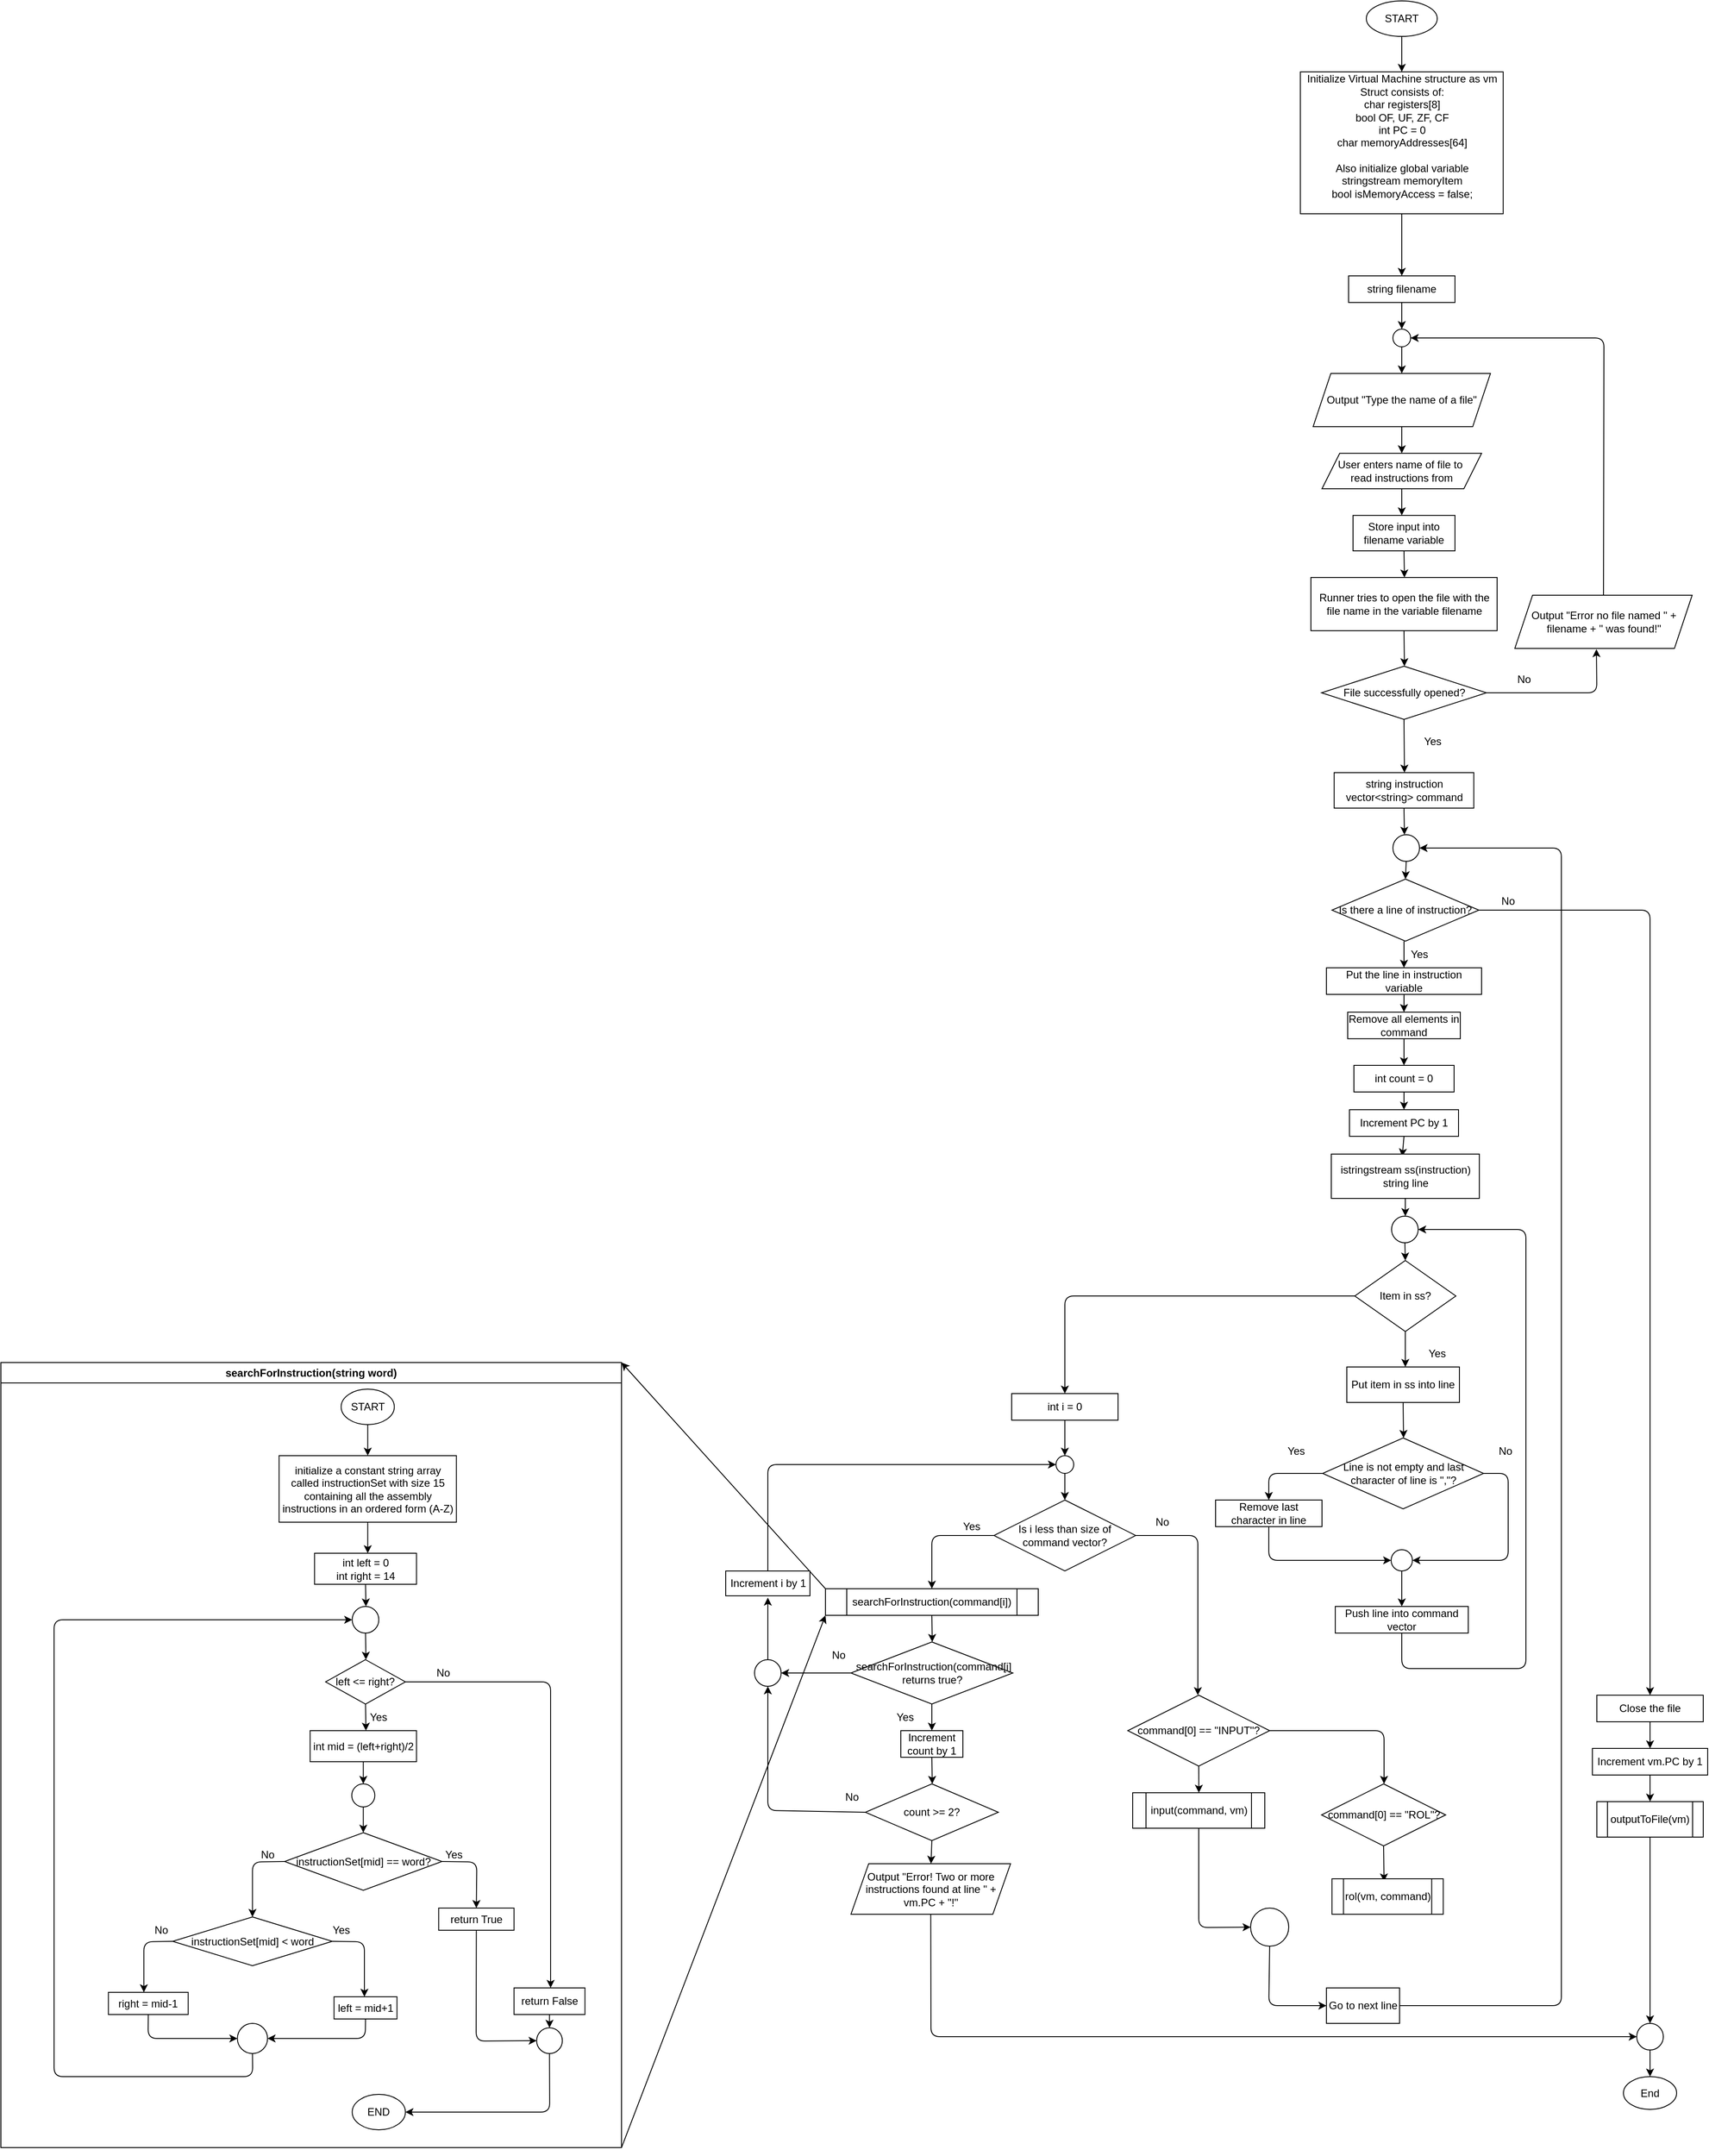 <mxfile>
    <diagram id="tOpUC_x_UmTDzg8uJLqQ" name="Runner">
        <mxGraphModel dx="4473" dy="2977" grid="1" gridSize="10" guides="1" tooltips="1" connect="1" arrows="1" fold="1" page="1" pageScale="1" pageWidth="850" pageHeight="1100" math="0" shadow="0">
            <root>
                <mxCell id="0"/>
                <mxCell id="1" parent="0"/>
                <mxCell id="2" value="START" style="ellipse;whiteSpace=wrap;html=1;" parent="1" vertex="1">
                    <mxGeometry x="180" y="-1070" width="80" height="40" as="geometry"/>
                </mxCell>
                <mxCell id="3" value="" style="endArrow=classic;html=1;exitX=0.5;exitY=1;exitDx=0;exitDy=0;entryX=0.5;entryY=0;entryDx=0;entryDy=0;" parent="1" source="2" target="4" edge="1">
                    <mxGeometry width="50" height="50" relative="1" as="geometry">
                        <mxPoint x="260" y="-690" as="sourcePoint"/>
                        <mxPoint x="220" y="-1010" as="targetPoint"/>
                    </mxGeometry>
                </mxCell>
                <mxCell id="5" style="edgeStyle=none;html=1;exitX=0.5;exitY=1;exitDx=0;exitDy=0;" parent="1" source="4" edge="1">
                    <mxGeometry relative="1" as="geometry">
                        <mxPoint x="220" y="-760" as="targetPoint"/>
                    </mxGeometry>
                </mxCell>
                <mxCell id="4" value="Initialize Virtual Machine structure as vm&lt;div&gt;&lt;font color=&quot;#000000&quot;&gt;Struct consists of:&lt;br&gt;&lt;/font&gt;&lt;div&gt;char registers[8]&lt;/div&gt;&lt;div&gt;bool OF, UF, ZF, CF&lt;/div&gt;&lt;div&gt;int PC = 0&lt;/div&gt;&lt;div&gt;char memoryAddresses[64]&lt;/div&gt;&lt;/div&gt;&lt;div&gt;&lt;br&gt;&lt;/div&gt;&lt;div&gt;Also initialize global variable&lt;/div&gt;&lt;div&gt;stringstream memoryItem&lt;/div&gt;&lt;div&gt;bool isMemoryAccess = false;&lt;/div&gt;&lt;div&gt;&lt;br&gt;&lt;/div&gt;" style="rounded=0;whiteSpace=wrap;html=1;" parent="1" vertex="1">
                    <mxGeometry x="105.62" y="-990" width="228.75" height="160" as="geometry"/>
                </mxCell>
                <mxCell id="9" style="edgeStyle=none;html=1;exitX=0.5;exitY=1;exitDx=0;exitDy=0;" parent="1" source="8" edge="1">
                    <mxGeometry relative="1" as="geometry">
                        <mxPoint x="220" y="-700" as="targetPoint"/>
                    </mxGeometry>
                </mxCell>
                <mxCell id="8" value="string filename" style="rounded=0;whiteSpace=wrap;html=1;" parent="1" vertex="1">
                    <mxGeometry x="160" y="-760" width="120" height="30" as="geometry"/>
                </mxCell>
                <mxCell id="11" style="edgeStyle=none;html=1;exitX=0.5;exitY=1;exitDx=0;exitDy=0;" parent="1" source="10" edge="1">
                    <mxGeometry relative="1" as="geometry">
                        <mxPoint x="220" y="-650" as="targetPoint"/>
                    </mxGeometry>
                </mxCell>
                <mxCell id="10" value="" style="ellipse;whiteSpace=wrap;html=1;aspect=fixed;" parent="1" vertex="1">
                    <mxGeometry x="210" y="-700" width="20" height="20" as="geometry"/>
                </mxCell>
                <mxCell id="13" style="edgeStyle=none;html=1;exitX=0.5;exitY=1;exitDx=0;exitDy=0;" parent="1" source="12" edge="1">
                    <mxGeometry relative="1" as="geometry">
                        <mxPoint x="220" y="-560" as="targetPoint"/>
                    </mxGeometry>
                </mxCell>
                <mxCell id="12" value="Output &quot;Type the name of a file&quot;" style="shape=parallelogram;perimeter=parallelogramPerimeter;whiteSpace=wrap;html=1;fixedSize=1;" parent="1" vertex="1">
                    <mxGeometry x="120" y="-650" width="200" height="60" as="geometry"/>
                </mxCell>
                <mxCell id="15" style="edgeStyle=none;html=1;exitX=0.5;exitY=1;exitDx=0;exitDy=0;" parent="1" source="14" edge="1">
                    <mxGeometry relative="1" as="geometry">
                        <mxPoint x="220" y="-490" as="targetPoint"/>
                    </mxGeometry>
                </mxCell>
                <mxCell id="14" value="User enters name of file to&amp;nbsp;&lt;div&gt;read instructions from&lt;/div&gt;" style="shape=parallelogram;perimeter=parallelogramPerimeter;whiteSpace=wrap;html=1;fixedSize=1;" parent="1" vertex="1">
                    <mxGeometry x="130" y="-560" width="180" height="40" as="geometry"/>
                </mxCell>
                <mxCell id="16" value="Store input into filename variable" style="rounded=0;whiteSpace=wrap;html=1;" parent="1" vertex="1">
                    <mxGeometry x="165" y="-490" width="115" height="40" as="geometry"/>
                </mxCell>
                <mxCell id="18" value="" style="endArrow=classic;html=1;exitX=0.5;exitY=1;exitDx=0;exitDy=0;" parent="1" source="16" edge="1">
                    <mxGeometry width="50" height="50" relative="1" as="geometry">
                        <mxPoint x="250" y="-520" as="sourcePoint"/>
                        <mxPoint x="223" y="-420" as="targetPoint"/>
                    </mxGeometry>
                </mxCell>
                <mxCell id="19" value="Runner tries to open the file with the file name in the variable filename" style="rounded=0;whiteSpace=wrap;html=1;" parent="1" vertex="1">
                    <mxGeometry x="117.5" y="-420" width="210" height="60" as="geometry"/>
                </mxCell>
                <mxCell id="20" value="" style="endArrow=classic;html=1;exitX=0.5;exitY=1;exitDx=0;exitDy=0;" parent="1" source="19" edge="1">
                    <mxGeometry width="50" height="50" relative="1" as="geometry">
                        <mxPoint x="250" y="-520" as="sourcePoint"/>
                        <mxPoint x="223" y="-320" as="targetPoint"/>
                    </mxGeometry>
                </mxCell>
                <mxCell id="22" style="edgeStyle=none;html=1;exitX=1;exitY=0.5;exitDx=0;exitDy=0;entryX=0.46;entryY=1.013;entryDx=0;entryDy=0;entryPerimeter=0;" parent="1" source="21" target="24" edge="1">
                    <mxGeometry relative="1" as="geometry">
                        <mxPoint x="410" y="-340" as="targetPoint"/>
                        <Array as="points">
                            <mxPoint x="440" y="-290"/>
                        </Array>
                    </mxGeometry>
                </mxCell>
                <mxCell id="27" style="edgeStyle=none;html=1;exitX=0.5;exitY=1;exitDx=0;exitDy=0;" parent="1" source="21" edge="1">
                    <mxGeometry relative="1" as="geometry">
                        <mxPoint x="223" y="-200" as="targetPoint"/>
                    </mxGeometry>
                </mxCell>
                <mxCell id="21" value="File successfully opened?" style="rhombus;whiteSpace=wrap;html=1;" parent="1" vertex="1">
                    <mxGeometry x="129.5" y="-320" width="186" height="60" as="geometry"/>
                </mxCell>
                <mxCell id="25" style="edgeStyle=none;html=1;exitX=0.5;exitY=0;exitDx=0;exitDy=0;entryX=1;entryY=0.5;entryDx=0;entryDy=0;" parent="1" source="24" target="10" edge="1">
                    <mxGeometry relative="1" as="geometry">
                        <Array as="points">
                            <mxPoint x="448" y="-690"/>
                        </Array>
                    </mxGeometry>
                </mxCell>
                <mxCell id="24" value="Output &quot;Error no file named &quot; + filename + &quot; was found!&quot;" style="shape=parallelogram;perimeter=parallelogramPerimeter;whiteSpace=wrap;html=1;fixedSize=1;" parent="1" vertex="1">
                    <mxGeometry x="347.5" y="-400" width="200" height="60" as="geometry"/>
                </mxCell>
                <mxCell id="26" value="No" style="text;html=1;align=center;verticalAlign=middle;whiteSpace=wrap;rounded=0;" parent="1" vertex="1">
                    <mxGeometry x="328" y="-320" width="60" height="30" as="geometry"/>
                </mxCell>
                <mxCell id="28" value="Yes" style="text;html=1;align=center;verticalAlign=middle;whiteSpace=wrap;rounded=0;" parent="1" vertex="1">
                    <mxGeometry x="225" y="-250" width="60" height="30" as="geometry"/>
                </mxCell>
                <mxCell id="29" value="string instruction&lt;div&gt;vector&amp;lt;string&amp;gt; command&lt;/div&gt;" style="rounded=0;whiteSpace=wrap;html=1;" parent="1" vertex="1">
                    <mxGeometry x="143.75" y="-200" width="157.5" height="40" as="geometry"/>
                </mxCell>
                <mxCell id="31" value="" style="endArrow=classic;html=1;exitX=0.5;exitY=1;exitDx=0;exitDy=0;" parent="1" source="29" edge="1">
                    <mxGeometry width="50" height="50" relative="1" as="geometry">
                        <mxPoint x="230" y="-80" as="sourcePoint"/>
                        <mxPoint x="223" y="-130" as="targetPoint"/>
                    </mxGeometry>
                </mxCell>
                <mxCell id="33" style="edgeStyle=none;html=1;exitX=0.5;exitY=1;exitDx=0;exitDy=0;entryX=0.5;entryY=0;entryDx=0;entryDy=0;" parent="1" target="201" edge="1">
                    <mxGeometry relative="1" as="geometry">
                        <mxPoint x="223" y="30" as="targetPoint"/>
                        <mxPoint x="222.505" y="-10" as="sourcePoint"/>
                    </mxGeometry>
                </mxCell>
                <mxCell id="199" style="edgeStyle=none;html=1;exitX=1;exitY=0.5;exitDx=0;exitDy=0;entryX=0.5;entryY=0;entryDx=0;entryDy=0;" parent="1" source="32" target="203" edge="1">
                    <mxGeometry relative="1" as="geometry">
                        <mxPoint x="500" y="980" as="targetPoint"/>
                        <Array as="points">
                            <mxPoint x="500" y="-45"/>
                        </Array>
                    </mxGeometry>
                </mxCell>
                <mxCell id="32" value="Is there a line of instruction?" style="rhombus;whiteSpace=wrap;html=1;" parent="1" vertex="1">
                    <mxGeometry x="141.25" y="-80" width="165.75" height="70" as="geometry"/>
                </mxCell>
                <mxCell id="35" style="edgeStyle=none;html=1;exitX=0.5;exitY=1;exitDx=0;exitDy=0;entryX=0.5;entryY=0;entryDx=0;entryDy=0;" parent="1" source="34" target="36" edge="1">
                    <mxGeometry relative="1" as="geometry">
                        <mxPoint x="224" y="90" as="targetPoint"/>
                    </mxGeometry>
                </mxCell>
                <mxCell id="34" value="Remove all elements in command" style="rounded=0;whiteSpace=wrap;html=1;" parent="1" vertex="1">
                    <mxGeometry x="159" y="70" width="127" height="30" as="geometry"/>
                </mxCell>
                <mxCell id="37" style="edgeStyle=none;html=1;exitX=0.5;exitY=1;exitDx=0;exitDy=0;entryX=0.5;entryY=0;entryDx=0;entryDy=0;" parent="1" source="36" target="38" edge="1">
                    <mxGeometry relative="1" as="geometry">
                        <mxPoint x="224" y="150" as="targetPoint"/>
                    </mxGeometry>
                </mxCell>
                <mxCell id="36" value="int count = 0" style="rounded=0;whiteSpace=wrap;html=1;" parent="1" vertex="1">
                    <mxGeometry x="166" y="130" width="113" height="30" as="geometry"/>
                </mxCell>
                <mxCell id="39" style="edgeStyle=none;html=1;exitX=0.5;exitY=1;exitDx=0;exitDy=0;entryX=0.479;entryY=0.055;entryDx=0;entryDy=0;entryPerimeter=0;" parent="1" source="38" target="40" edge="1">
                    <mxGeometry relative="1" as="geometry">
                        <mxPoint x="223" y="210" as="targetPoint"/>
                    </mxGeometry>
                </mxCell>
                <mxCell id="38" value="Increment PC by 1" style="rounded=0;whiteSpace=wrap;html=1;" parent="1" vertex="1">
                    <mxGeometry x="161" y="180" width="123" height="30" as="geometry"/>
                </mxCell>
                <mxCell id="41" style="edgeStyle=none;html=1;exitX=0.5;exitY=1;exitDx=0;exitDy=0;" parent="1" source="40" edge="1">
                    <mxGeometry relative="1" as="geometry">
                        <mxPoint x="224" y="300" as="targetPoint"/>
                    </mxGeometry>
                </mxCell>
                <mxCell id="40" value="istringstream ss(instruction)&lt;div&gt;string line&lt;/div&gt;" style="rounded=0;whiteSpace=wrap;html=1;" parent="1" vertex="1">
                    <mxGeometry x="140.5" y="230" width="167" height="50" as="geometry"/>
                </mxCell>
                <mxCell id="45" style="edgeStyle=none;html=1;exitX=0.5;exitY=1;exitDx=0;exitDy=0;" parent="1" source="42" edge="1">
                    <mxGeometry relative="1" as="geometry">
                        <mxPoint x="224" y="470" as="targetPoint"/>
                    </mxGeometry>
                </mxCell>
                <mxCell id="64" style="edgeStyle=none;html=1;exitX=0;exitY=0.5;exitDx=0;exitDy=0;entryX=0.5;entryY=0;entryDx=0;entryDy=0;" parent="1" source="42" target="65" edge="1">
                    <mxGeometry relative="1" as="geometry">
                        <mxPoint x="-80" y="500" as="targetPoint"/>
                        <Array as="points">
                            <mxPoint x="-160" y="390"/>
                        </Array>
                    </mxGeometry>
                </mxCell>
                <mxCell id="42" value="Item in ss?" style="rhombus;whiteSpace=wrap;html=1;" parent="1" vertex="1">
                    <mxGeometry x="167" y="350" width="114" height="80" as="geometry"/>
                </mxCell>
                <mxCell id="44" style="edgeStyle=none;html=1;exitX=0.5;exitY=1;exitDx=0;exitDy=0;entryX=0.5;entryY=0;entryDx=0;entryDy=0;" parent="1" source="43" target="42" edge="1">
                    <mxGeometry relative="1" as="geometry"/>
                </mxCell>
                <mxCell id="43" value="" style="ellipse;whiteSpace=wrap;html=1;aspect=fixed;" parent="1" vertex="1">
                    <mxGeometry x="208.5" y="300" width="30" height="30" as="geometry"/>
                </mxCell>
                <mxCell id="50" style="edgeStyle=none;html=1;exitX=1;exitY=0.5;exitDx=0;exitDy=0;entryX=1;entryY=0.5;entryDx=0;entryDy=0;" parent="1" source="46" target="54" edge="1">
                    <mxGeometry relative="1" as="geometry">
                        <mxPoint x="370" y="700" as="targetPoint"/>
                        <Array as="points">
                            <mxPoint x="340" y="590"/>
                            <mxPoint x="340" y="688"/>
                        </Array>
                    </mxGeometry>
                </mxCell>
                <mxCell id="62" style="edgeStyle=none;html=1;exitX=0;exitY=0.5;exitDx=0;exitDy=0;entryX=0.5;entryY=0;entryDx=0;entryDy=0;" parent="1" source="46" target="53" edge="1">
                    <mxGeometry relative="1" as="geometry">
                        <Array as="points">
                            <mxPoint x="70" y="590"/>
                        </Array>
                    </mxGeometry>
                </mxCell>
                <mxCell id="46" value="Line is not empty and last character of line is &quot;,&quot;?" style="rhombus;whiteSpace=wrap;html=1;" parent="1" vertex="1">
                    <mxGeometry x="130.75" y="550" width="181.5" height="80" as="geometry"/>
                </mxCell>
                <mxCell id="48" style="edgeStyle=none;html=1;exitX=0.5;exitY=1;exitDx=0;exitDy=0;" parent="1" source="47" edge="1">
                    <mxGeometry relative="1" as="geometry">
                        <mxPoint x="222" y="550" as="targetPoint"/>
                    </mxGeometry>
                </mxCell>
                <mxCell id="47" value="Put item in ss into line" style="rounded=0;whiteSpace=wrap;html=1;" parent="1" vertex="1">
                    <mxGeometry x="158" y="470" width="127" height="40" as="geometry"/>
                </mxCell>
                <mxCell id="51" value="Yes" style="text;html=1;align=center;verticalAlign=middle;whiteSpace=wrap;rounded=0;" parent="1" vertex="1">
                    <mxGeometry x="71" y="550" width="60" height="30" as="geometry"/>
                </mxCell>
                <mxCell id="52" value="No" style="text;html=1;align=center;verticalAlign=middle;whiteSpace=wrap;rounded=0;" parent="1" vertex="1">
                    <mxGeometry x="307" y="550" width="60" height="30" as="geometry"/>
                </mxCell>
                <mxCell id="55" style="edgeStyle=none;html=1;exitX=0.5;exitY=1;exitDx=0;exitDy=0;" parent="1" source="53" target="54" edge="1">
                    <mxGeometry relative="1" as="geometry">
                        <mxPoint x="70" y="650" as="sourcePoint"/>
                        <Array as="points">
                            <mxPoint x="70" y="688"/>
                        </Array>
                    </mxGeometry>
                </mxCell>
                <mxCell id="53" value="Remove last character in line" style="rounded=0;whiteSpace=wrap;html=1;" parent="1" vertex="1">
                    <mxGeometry x="10" y="620" width="120" height="30" as="geometry"/>
                </mxCell>
                <mxCell id="56" style="edgeStyle=none;html=1;exitX=0.5;exitY=1;exitDx=0;exitDy=0;" parent="1" source="54" edge="1">
                    <mxGeometry relative="1" as="geometry">
                        <mxPoint x="220" y="740" as="targetPoint"/>
                    </mxGeometry>
                </mxCell>
                <mxCell id="54" value="" style="ellipse;whiteSpace=wrap;html=1;aspect=fixed;" parent="1" vertex="1">
                    <mxGeometry x="208" y="676" width="24" height="24" as="geometry"/>
                </mxCell>
                <mxCell id="61" style="edgeStyle=none;html=1;exitX=0.5;exitY=1;exitDx=0;exitDy=0;entryX=1;entryY=0.5;entryDx=0;entryDy=0;" parent="1" source="57" target="43" edge="1">
                    <mxGeometry relative="1" as="geometry">
                        <mxPoint x="480" as="targetPoint"/>
                        <Array as="points">
                            <mxPoint x="220" y="810"/>
                            <mxPoint x="360" y="810"/>
                            <mxPoint x="360" y="315"/>
                        </Array>
                    </mxGeometry>
                </mxCell>
                <mxCell id="57" value="Push line into command vector" style="rounded=0;whiteSpace=wrap;html=1;" parent="1" vertex="1">
                    <mxGeometry x="145" y="740" width="150" height="30" as="geometry"/>
                </mxCell>
                <mxCell id="60" style="edgeStyle=none;html=1;exitX=0.5;exitY=1;exitDx=0;exitDy=0;entryX=0.5;entryY=0;entryDx=0;entryDy=0;" parent="1" source="58" target="32" edge="1">
                    <mxGeometry relative="1" as="geometry"/>
                </mxCell>
                <mxCell id="58" value="" style="ellipse;whiteSpace=wrap;html=1;aspect=fixed;" parent="1" vertex="1">
                    <mxGeometry x="210" y="-130" width="30" height="30" as="geometry"/>
                </mxCell>
                <mxCell id="63" value="Yes" style="text;html=1;align=center;verticalAlign=middle;whiteSpace=wrap;rounded=0;" parent="1" vertex="1">
                    <mxGeometry x="230" y="440" width="60" height="30" as="geometry"/>
                </mxCell>
                <mxCell id="66" style="edgeStyle=none;html=1;exitX=0.5;exitY=1;exitDx=0;exitDy=0;" parent="1" source="65" edge="1">
                    <mxGeometry relative="1" as="geometry">
                        <mxPoint x="-160" y="570" as="targetPoint"/>
                    </mxGeometry>
                </mxCell>
                <mxCell id="65" value="int i = 0" style="rounded=0;whiteSpace=wrap;html=1;" parent="1" vertex="1">
                    <mxGeometry x="-220" y="500" width="120" height="30" as="geometry"/>
                </mxCell>
                <mxCell id="74" style="edgeStyle=none;html=1;exitX=1;exitY=0.5;exitDx=0;exitDy=0;" parent="1" source="67" edge="1">
                    <mxGeometry relative="1" as="geometry">
                        <mxPoint x="-10" y="840" as="targetPoint"/>
                        <Array as="points">
                            <mxPoint x="-10" y="660"/>
                        </Array>
                    </mxGeometry>
                </mxCell>
                <mxCell id="76" style="edgeStyle=none;html=1;exitX=0;exitY=0.5;exitDx=0;exitDy=0;" parent="1" source="67" edge="1">
                    <mxGeometry relative="1" as="geometry">
                        <mxPoint x="-310" y="720" as="targetPoint"/>
                        <Array as="points">
                            <mxPoint x="-310" y="660"/>
                        </Array>
                    </mxGeometry>
                </mxCell>
                <mxCell id="67" value="Is i less than size of command vector?" style="rhombus;whiteSpace=wrap;html=1;" parent="1" vertex="1">
                    <mxGeometry x="-240" y="620" width="160" height="80" as="geometry"/>
                </mxCell>
                <mxCell id="73" style="edgeStyle=none;html=1;exitX=0.5;exitY=1;exitDx=0;exitDy=0;entryX=0.5;entryY=0;entryDx=0;entryDy=0;" parent="1" source="72" target="67" edge="1">
                    <mxGeometry relative="1" as="geometry"/>
                </mxCell>
                <mxCell id="72" value="" style="ellipse;whiteSpace=wrap;html=1;aspect=fixed;" parent="1" vertex="1">
                    <mxGeometry x="-170" y="570" width="20" height="20" as="geometry"/>
                </mxCell>
                <mxCell id="75" value="Yes" style="text;html=1;align=center;verticalAlign=middle;whiteSpace=wrap;rounded=0;" parent="1" vertex="1">
                    <mxGeometry x="-295" y="635" width="60" height="30" as="geometry"/>
                </mxCell>
                <mxCell id="77" value="No" style="text;html=1;align=center;verticalAlign=middle;whiteSpace=wrap;rounded=0;" parent="1" vertex="1">
                    <mxGeometry x="-80" y="630" width="60" height="30" as="geometry"/>
                </mxCell>
                <mxCell id="80" style="edgeStyle=none;html=1;exitX=0;exitY=0;exitDx=0;exitDy=0;entryX=1;entryY=0;entryDx=0;entryDy=0;" parent="1" source="79" target="81" edge="1">
                    <mxGeometry relative="1" as="geometry">
                        <mxPoint x="-620" y="500" as="targetPoint"/>
                    </mxGeometry>
                </mxCell>
                <mxCell id="170" style="edgeStyle=none;html=1;exitX=0.5;exitY=1;exitDx=0;exitDy=0;" parent="1" source="79" edge="1">
                    <mxGeometry relative="1" as="geometry">
                        <mxPoint x="-309.556" y="780" as="targetPoint"/>
                    </mxGeometry>
                </mxCell>
                <mxCell id="79" value="searchForInstruction(command[i])" style="shape=process;whiteSpace=wrap;html=1;backgroundOutline=1;" parent="1" vertex="1">
                    <mxGeometry x="-430" y="720" width="240" height="30" as="geometry"/>
                </mxCell>
                <mxCell id="87" style="edgeStyle=none;html=1;exitX=1;exitY=1;exitDx=0;exitDy=0;entryX=0;entryY=1;entryDx=0;entryDy=0;" parent="1" source="81" target="79" edge="1">
                    <mxGeometry relative="1" as="geometry"/>
                </mxCell>
                <mxCell id="81" value="searchForInstruction(string word)" style="swimlane;whiteSpace=wrap;html=1;" parent="1" vertex="1">
                    <mxGeometry x="-1360" y="465" width="700" height="885" as="geometry"/>
                </mxCell>
                <mxCell id="83" style="edgeStyle=none;html=1;exitX=0.5;exitY=1;exitDx=0;exitDy=0;" parent="81" source="82" edge="1">
                    <mxGeometry relative="1" as="geometry">
                        <mxPoint x="413.75" y="105" as="targetPoint"/>
                    </mxGeometry>
                </mxCell>
                <mxCell id="82" value="START" style="ellipse;whiteSpace=wrap;html=1;" parent="81" vertex="1">
                    <mxGeometry x="383.75" y="30" width="60" height="40" as="geometry"/>
                </mxCell>
                <mxCell id="85" style="edgeStyle=none;html=1;exitX=0.5;exitY=1;exitDx=0;exitDy=0;" parent="81" source="84" edge="1">
                    <mxGeometry relative="1" as="geometry">
                        <mxPoint x="413.75" y="215" as="targetPoint"/>
                    </mxGeometry>
                </mxCell>
                <mxCell id="84" value="initialize a constant string array called instructionSet with size 15 containing all the assembly instructions in an ordered form (A-Z)" style="rounded=0;whiteSpace=wrap;html=1;" parent="81" vertex="1">
                    <mxGeometry x="313.75" y="105" width="200" height="75" as="geometry"/>
                </mxCell>
                <mxCell id="88" style="edgeStyle=none;html=1;exitX=0.5;exitY=1;exitDx=0;exitDy=0;" parent="81" source="86" edge="1">
                    <mxGeometry relative="1" as="geometry">
                        <mxPoint x="411.75" y="275" as="targetPoint"/>
                    </mxGeometry>
                </mxCell>
                <mxCell id="86" value="int left = 0&lt;div&gt;int right = 14&lt;/div&gt;" style="rounded=0;whiteSpace=wrap;html=1;" parent="81" vertex="1">
                    <mxGeometry x="353.75" y="215" width="115" height="35" as="geometry"/>
                </mxCell>
                <mxCell id="90" style="edgeStyle=none;html=1;exitX=0.5;exitY=1;exitDx=0;exitDy=0;" parent="81" source="89" edge="1">
                    <mxGeometry relative="1" as="geometry">
                        <mxPoint x="411.75" y="335" as="targetPoint"/>
                    </mxGeometry>
                </mxCell>
                <mxCell id="89" value="" style="ellipse;whiteSpace=wrap;html=1;aspect=fixed;" parent="81" vertex="1">
                    <mxGeometry x="396.25" y="275" width="30" height="30" as="geometry"/>
                </mxCell>
                <mxCell id="92" style="edgeStyle=none;html=1;exitX=0.5;exitY=1;exitDx=0;exitDy=0;" parent="81" source="91" edge="1">
                    <mxGeometry relative="1" as="geometry">
                        <mxPoint x="411.75" y="415" as="targetPoint"/>
                    </mxGeometry>
                </mxCell>
                <mxCell id="120" style="edgeStyle=none;html=1;exitX=1;exitY=0.5;exitDx=0;exitDy=0;" parent="81" source="91" edge="1">
                    <mxGeometry relative="1" as="geometry">
                        <mxPoint x="620" y="705" as="targetPoint"/>
                        <Array as="points">
                            <mxPoint x="620" y="360"/>
                        </Array>
                    </mxGeometry>
                </mxCell>
                <mxCell id="91" value="left &amp;lt;= right?" style="rhombus;whiteSpace=wrap;html=1;" parent="81" vertex="1">
                    <mxGeometry x="366.25" y="335" width="90" height="50" as="geometry"/>
                </mxCell>
                <mxCell id="93" value="Yes" style="text;html=1;align=center;verticalAlign=middle;whiteSpace=wrap;rounded=0;" parent="81" vertex="1">
                    <mxGeometry x="396.25" y="385" width="60" height="30" as="geometry"/>
                </mxCell>
                <mxCell id="95" style="edgeStyle=none;html=1;exitX=0.5;exitY=1;exitDx=0;exitDy=0;" parent="81" source="94" edge="1">
                    <mxGeometry relative="1" as="geometry">
                        <mxPoint x="408.75" y="475" as="targetPoint"/>
                    </mxGeometry>
                </mxCell>
                <mxCell id="94" value="int mid = (left+right)/2" style="rounded=0;whiteSpace=wrap;html=1;" parent="81" vertex="1">
                    <mxGeometry x="348.75" y="415" width="120" height="35" as="geometry"/>
                </mxCell>
                <mxCell id="97" style="edgeStyle=none;html=1;exitX=1;exitY=0.5;exitDx=0;exitDy=0;entryX=0.5;entryY=0;entryDx=0;entryDy=0;" parent="81" source="96" target="98" edge="1">
                    <mxGeometry relative="1" as="geometry">
                        <mxPoint x="533.75" y="582" as="targetPoint"/>
                        <mxPoint x="497.5" y="554.5" as="sourcePoint"/>
                        <Array as="points">
                            <mxPoint x="536.75" y="563"/>
                        </Array>
                    </mxGeometry>
                </mxCell>
                <mxCell id="104" style="edgeStyle=none;html=1;exitX=0;exitY=0.5;exitDx=0;exitDy=0;" parent="81" source="96" edge="1">
                    <mxGeometry relative="1" as="geometry">
                        <mxPoint x="283.75" y="625" as="targetPoint"/>
                        <Array as="points">
                            <mxPoint x="283.75" y="563"/>
                        </Array>
                    </mxGeometry>
                </mxCell>
                <mxCell id="96" value="instructionSet[mid] == word?" style="rhombus;whiteSpace=wrap;html=1;" parent="81" vertex="1">
                    <mxGeometry x="320" y="530" width="177.5" height="65" as="geometry"/>
                </mxCell>
                <mxCell id="125" style="edgeStyle=none;html=1;exitX=0.5;exitY=1;exitDx=0;exitDy=0;entryX=0;entryY=0.5;entryDx=0;entryDy=0;" parent="81" source="98" target="123" edge="1">
                    <mxGeometry relative="1" as="geometry">
                        <Array as="points">
                            <mxPoint x="536" y="765"/>
                        </Array>
                    </mxGeometry>
                </mxCell>
                <mxCell id="98" value="return True" style="rounded=0;whiteSpace=wrap;html=1;" parent="81" vertex="1">
                    <mxGeometry x="493.75" y="615" width="85" height="25" as="geometry"/>
                </mxCell>
                <mxCell id="102" value="" style="edgeStyle=none;html=1;" parent="81" source="100" target="96" edge="1">
                    <mxGeometry relative="1" as="geometry"/>
                </mxCell>
                <mxCell id="100" value="" style="ellipse;whiteSpace=wrap;html=1;aspect=fixed;" parent="81" vertex="1">
                    <mxGeometry x="395.75" y="475" width="26" height="26" as="geometry"/>
                </mxCell>
                <mxCell id="106" style="edgeStyle=none;html=1;exitX=0;exitY=0.5;exitDx=0;exitDy=0;" parent="81" source="105" edge="1">
                    <mxGeometry relative="1" as="geometry">
                        <mxPoint x="161.25" y="710" as="targetPoint"/>
                        <Array as="points">
                            <mxPoint x="161.25" y="653"/>
                        </Array>
                    </mxGeometry>
                </mxCell>
                <mxCell id="112" style="edgeStyle=none;html=1;exitX=1;exitY=0.5;exitDx=0;exitDy=0;" parent="81" source="105" edge="1">
                    <mxGeometry relative="1" as="geometry">
                        <mxPoint x="410" y="715" as="targetPoint"/>
                        <Array as="points">
                            <mxPoint x="410" y="653"/>
                        </Array>
                    </mxGeometry>
                </mxCell>
                <mxCell id="105" value="instructionSet[mid] &amp;lt; word" style="rhombus;whiteSpace=wrap;html=1;" parent="81" vertex="1">
                    <mxGeometry x="193.75" y="625" width="180" height="55" as="geometry"/>
                </mxCell>
                <mxCell id="107" value="Yes" style="text;html=1;align=center;verticalAlign=middle;whiteSpace=wrap;rounded=0;" parent="81" vertex="1">
                    <mxGeometry x="481.25" y="540" width="60" height="30" as="geometry"/>
                </mxCell>
                <mxCell id="108" value="No" style="text;html=1;align=center;verticalAlign=middle;whiteSpace=wrap;rounded=0;" parent="81" vertex="1">
                    <mxGeometry x="271.25" y="540" width="60" height="30" as="geometry"/>
                </mxCell>
                <mxCell id="109" value="No" style="text;html=1;align=center;verticalAlign=middle;whiteSpace=wrap;rounded=0;" parent="81" vertex="1">
                    <mxGeometry x="151.25" y="625" width="60" height="30" as="geometry"/>
                </mxCell>
                <mxCell id="110" value="Yes" style="text;html=1;align=center;verticalAlign=middle;whiteSpace=wrap;rounded=0;" parent="81" vertex="1">
                    <mxGeometry x="353.75" y="625" width="60" height="30" as="geometry"/>
                </mxCell>
                <mxCell id="114" style="edgeStyle=none;html=1;exitX=0.5;exitY=1;exitDx=0;exitDy=0;entryX=0;entryY=0.5;entryDx=0;entryDy=0;" parent="81" source="111" target="116" edge="1">
                    <mxGeometry relative="1" as="geometry">
                        <mxPoint x="260" y="765" as="targetPoint"/>
                        <Array as="points">
                            <mxPoint x="166" y="762"/>
                        </Array>
                    </mxGeometry>
                </mxCell>
                <mxCell id="111" value="right = mid-1" style="rounded=0;whiteSpace=wrap;html=1;" parent="81" vertex="1">
                    <mxGeometry x="121.25" y="710" width="90" height="25" as="geometry"/>
                </mxCell>
                <mxCell id="117" style="edgeStyle=none;html=1;exitX=0.5;exitY=1;exitDx=0;exitDy=0;entryX=1;entryY=0.5;entryDx=0;entryDy=0;" parent="81" source="113" target="116" edge="1">
                    <mxGeometry relative="1" as="geometry">
                        <Array as="points">
                            <mxPoint x="411" y="762"/>
                        </Array>
                    </mxGeometry>
                </mxCell>
                <mxCell id="113" value="left = mid+1" style="rounded=0;whiteSpace=wrap;html=1;" parent="81" vertex="1">
                    <mxGeometry x="375.75" y="715" width="71" height="25" as="geometry"/>
                </mxCell>
                <mxCell id="119" style="edgeStyle=none;html=1;exitX=0.5;exitY=1;exitDx=0;exitDy=0;entryX=0;entryY=0.5;entryDx=0;entryDy=0;" parent="81" source="116" target="89" edge="1">
                    <mxGeometry relative="1" as="geometry">
                        <mxPoint x="100" y="455" as="targetPoint"/>
                        <Array as="points">
                            <mxPoint x="284" y="805"/>
                            <mxPoint x="60" y="805"/>
                            <mxPoint x="60" y="290"/>
                        </Array>
                    </mxGeometry>
                </mxCell>
                <mxCell id="116" value="" style="ellipse;whiteSpace=wrap;html=1;aspect=fixed;" parent="81" vertex="1">
                    <mxGeometry x="266.75" y="745" width="34" height="34" as="geometry"/>
                </mxCell>
                <mxCell id="121" value="No" style="text;html=1;align=center;verticalAlign=middle;whiteSpace=wrap;rounded=0;" parent="81" vertex="1">
                    <mxGeometry x="469" y="335" width="60" height="30" as="geometry"/>
                </mxCell>
                <mxCell id="124" style="edgeStyle=none;html=1;exitX=0.5;exitY=1;exitDx=0;exitDy=0;entryX=0.5;entryY=0;entryDx=0;entryDy=0;" parent="81" source="122" target="123" edge="1">
                    <mxGeometry relative="1" as="geometry">
                        <mxPoint x="619" y="745" as="targetPoint"/>
                    </mxGeometry>
                </mxCell>
                <mxCell id="122" value="return False" style="rounded=0;whiteSpace=wrap;html=1;" parent="81" vertex="1">
                    <mxGeometry x="578.75" y="705" width="80" height="30" as="geometry"/>
                </mxCell>
                <mxCell id="126" style="edgeStyle=none;html=1;exitX=0.5;exitY=1;exitDx=0;exitDy=0;entryX=1;entryY=0.5;entryDx=0;entryDy=0;" parent="81" source="123" target="128" edge="1">
                    <mxGeometry relative="1" as="geometry">
                        <mxPoint x="619" y="815" as="targetPoint"/>
                        <Array as="points">
                            <mxPoint x="619" y="845"/>
                        </Array>
                    </mxGeometry>
                </mxCell>
                <mxCell id="123" value="" style="ellipse;whiteSpace=wrap;html=1;aspect=fixed;" parent="81" vertex="1">
                    <mxGeometry x="604.25" y="750" width="29" height="29" as="geometry"/>
                </mxCell>
                <mxCell id="128" value="END" style="ellipse;whiteSpace=wrap;html=1;" parent="81" vertex="1">
                    <mxGeometry x="396.25" y="825" width="60" height="40" as="geometry"/>
                </mxCell>
                <mxCell id="173" style="edgeStyle=none;html=1;exitX=0.5;exitY=1;exitDx=0;exitDy=0;entryX=0.5;entryY=0;entryDx=0;entryDy=0;" parent="1" source="171" target="172" edge="1">
                    <mxGeometry relative="1" as="geometry"/>
                </mxCell>
                <mxCell id="184" style="edgeStyle=none;html=1;exitX=0;exitY=0.5;exitDx=0;exitDy=0;entryX=1;entryY=0.5;entryDx=0;entryDy=0;" parent="1" source="171" target="186" edge="1">
                    <mxGeometry relative="1" as="geometry">
                        <mxPoint x="-490" y="815.111" as="targetPoint"/>
                    </mxGeometry>
                </mxCell>
                <mxCell id="171" value="&amp;nbsp;searchForInstruction(command[i] returns true?" style="rhombus;whiteSpace=wrap;html=1;" parent="1" vertex="1">
                    <mxGeometry x="-401.25" y="780" width="182.5" height="70" as="geometry"/>
                </mxCell>
                <mxCell id="175" style="edgeStyle=none;html=1;exitX=0.5;exitY=1;exitDx=0;exitDy=0;" parent="1" source="172" edge="1">
                    <mxGeometry relative="1" as="geometry">
                        <mxPoint x="-309.556" y="940" as="targetPoint"/>
                    </mxGeometry>
                </mxCell>
                <mxCell id="172" value="Increment count by 1" style="rounded=0;whiteSpace=wrap;html=1;" parent="1" vertex="1">
                    <mxGeometry x="-345" y="880" width="70" height="30" as="geometry"/>
                </mxCell>
                <mxCell id="183" style="edgeStyle=none;html=1;exitX=0.5;exitY=1;exitDx=0;exitDy=0;" parent="1" source="176" edge="1">
                    <mxGeometry relative="1" as="geometry">
                        <mxPoint x="-311" y="1030" as="targetPoint"/>
                    </mxGeometry>
                </mxCell>
                <mxCell id="185" style="edgeStyle=none;html=1;exitX=0;exitY=0.5;exitDx=0;exitDy=0;entryX=0.5;entryY=1;entryDx=0;entryDy=0;" parent="1" source="176" target="186" edge="1">
                    <mxGeometry relative="1" as="geometry">
                        <mxPoint x="-510" y="830" as="targetPoint"/>
                        <Array as="points">
                            <mxPoint x="-495" y="970"/>
                        </Array>
                    </mxGeometry>
                </mxCell>
                <mxCell id="176" value="count &amp;gt;= 2?" style="rhombus;whiteSpace=wrap;html=1;" parent="1" vertex="1">
                    <mxGeometry x="-385" y="940" width="150" height="64" as="geometry"/>
                </mxCell>
                <mxCell id="178" value="No" style="text;html=1;align=center;verticalAlign=middle;whiteSpace=wrap;rounded=0;" parent="1" vertex="1">
                    <mxGeometry x="-430" y="940" width="60" height="30" as="geometry"/>
                </mxCell>
                <mxCell id="179" value="Yes" style="text;html=1;align=center;verticalAlign=middle;whiteSpace=wrap;rounded=0;" parent="1" vertex="1">
                    <mxGeometry x="-370" y="850" width="60" height="30" as="geometry"/>
                </mxCell>
                <mxCell id="187" style="edgeStyle=none;html=1;exitX=0.5;exitY=0;exitDx=0;exitDy=0;" parent="1" source="186" edge="1">
                    <mxGeometry relative="1" as="geometry">
                        <mxPoint x="-495" y="730" as="targetPoint"/>
                        <Array as="points"/>
                    </mxGeometry>
                </mxCell>
                <mxCell id="186" value="" style="ellipse;whiteSpace=wrap;html=1;aspect=fixed;" parent="1" vertex="1">
                    <mxGeometry x="-510" y="800" width="30" height="30" as="geometry"/>
                </mxCell>
                <mxCell id="188" value="No" style="text;html=1;align=center;verticalAlign=middle;whiteSpace=wrap;rounded=0;" parent="1" vertex="1">
                    <mxGeometry x="-445" y="780" width="60" height="30" as="geometry"/>
                </mxCell>
                <mxCell id="192" style="edgeStyle=none;html=1;exitX=0.5;exitY=1;exitDx=0;exitDy=0;entryX=0;entryY=0.5;entryDx=0;entryDy=0;" parent="1" source="191" target="216" edge="1">
                    <mxGeometry relative="1" as="geometry">
                        <mxPoint x="-311" y="1130" as="targetPoint"/>
                        <Array as="points">
                            <mxPoint x="-311" y="1225"/>
                        </Array>
                    </mxGeometry>
                </mxCell>
                <mxCell id="191" value="Output &quot;Error! Two or more instructions found at line &quot; + vm.PC + &quot;!&quot;" style="shape=parallelogram;perimeter=parallelogramPerimeter;whiteSpace=wrap;html=1;fixedSize=1;" parent="1" vertex="1">
                    <mxGeometry x="-401.25" y="1030" width="180" height="57" as="geometry"/>
                </mxCell>
                <mxCell id="194" style="edgeStyle=none;html=1;exitX=0.5;exitY=1;exitDx=0;exitDy=0;" parent="1" source="193" edge="1">
                    <mxGeometry relative="1" as="geometry">
                        <mxPoint x="-8.833" y="950" as="targetPoint"/>
                    </mxGeometry>
                </mxCell>
                <mxCell id="195" style="edgeStyle=none;html=1;exitX=1;exitY=0.5;exitDx=0;exitDy=0;" parent="1" source="193" edge="1">
                    <mxGeometry relative="1" as="geometry">
                        <mxPoint x="200" y="940" as="targetPoint"/>
                        <Array as="points">
                            <mxPoint x="200" y="880"/>
                        </Array>
                    </mxGeometry>
                </mxCell>
                <mxCell id="193" value="command[0] == &quot;INPUT&quot;?" style="rhombus;whiteSpace=wrap;html=1;" parent="1" vertex="1">
                    <mxGeometry x="-89" y="840" width="160" height="80" as="geometry"/>
                </mxCell>
                <mxCell id="213" style="edgeStyle=none;html=1;exitX=0.5;exitY=1;exitDx=0;exitDy=0;entryX=0;entryY=0.5;entryDx=0;entryDy=0;" parent="1" source="196" target="214" edge="1">
                    <mxGeometry relative="1" as="geometry">
                        <mxPoint x="-9" y="1080" as="targetPoint"/>
                        <Array as="points">
                            <mxPoint x="-9" y="1102"/>
                        </Array>
                    </mxGeometry>
                </mxCell>
                <mxCell id="196" value="input(command, vm)" style="shape=process;whiteSpace=wrap;html=1;backgroundOutline=1;" parent="1" vertex="1">
                    <mxGeometry x="-83.5" y="950" width="149" height="40" as="geometry"/>
                </mxCell>
                <mxCell id="oFqN4CZRzKLrE1ktZhbH-219" style="edgeStyle=none;html=1;exitX=0.5;exitY=1;exitDx=0;exitDy=0;" parent="1" source="197" edge="1">
                    <mxGeometry relative="1" as="geometry">
                        <mxPoint x="200" y="1050" as="targetPoint"/>
                    </mxGeometry>
                </mxCell>
                <mxCell id="197" value="command[0] == &quot;ROL&quot;?" style="rhombus;whiteSpace=wrap;html=1;" parent="1" vertex="1">
                    <mxGeometry x="129.5" y="940" width="140" height="70" as="geometry"/>
                </mxCell>
                <mxCell id="198" value="Yes" style="text;html=1;align=center;verticalAlign=middle;whiteSpace=wrap;rounded=0;" parent="1" vertex="1">
                    <mxGeometry x="210" y="-10" width="60" height="30" as="geometry"/>
                </mxCell>
                <mxCell id="200" value="No" style="text;html=1;align=center;verticalAlign=middle;whiteSpace=wrap;rounded=0;" parent="1" vertex="1">
                    <mxGeometry x="310" y="-70" width="60" height="30" as="geometry"/>
                </mxCell>
                <mxCell id="202" style="edgeStyle=none;html=1;exitX=0.5;exitY=1;exitDx=0;exitDy=0;entryX=0.5;entryY=0;entryDx=0;entryDy=0;" parent="1" source="201" target="34" edge="1">
                    <mxGeometry relative="1" as="geometry"/>
                </mxCell>
                <mxCell id="201" value="Put the line in instruction variable" style="rounded=0;whiteSpace=wrap;html=1;" parent="1" vertex="1">
                    <mxGeometry x="135" y="20" width="175" height="30" as="geometry"/>
                </mxCell>
                <mxCell id="204" style="edgeStyle=none;html=1;exitX=0.5;exitY=1;exitDx=0;exitDy=0;" parent="1" source="203" edge="1">
                    <mxGeometry relative="1" as="geometry">
                        <mxPoint x="500" y="900" as="targetPoint"/>
                    </mxGeometry>
                </mxCell>
                <mxCell id="203" value="Close the file" style="rounded=0;whiteSpace=wrap;html=1;" parent="1" vertex="1">
                    <mxGeometry x="440" y="840" width="120" height="30" as="geometry"/>
                </mxCell>
                <mxCell id="206" style="edgeStyle=none;html=1;exitX=0.5;exitY=1;exitDx=0;exitDy=0;" parent="1" source="205" edge="1">
                    <mxGeometry relative="1" as="geometry">
                        <mxPoint x="500" y="960" as="targetPoint"/>
                    </mxGeometry>
                </mxCell>
                <mxCell id="205" value="Increment vm.PC by 1" style="rounded=0;whiteSpace=wrap;html=1;" parent="1" vertex="1">
                    <mxGeometry x="435" y="900" width="130" height="30" as="geometry"/>
                </mxCell>
                <mxCell id="209" style="edgeStyle=none;html=1;exitX=0.5;exitY=1;exitDx=0;exitDy=0;entryX=0.5;entryY=0;entryDx=0;entryDy=0;" parent="1" source="208" target="216" edge="1">
                    <mxGeometry relative="1" as="geometry">
                        <mxPoint x="500" y="1050" as="targetPoint"/>
                    </mxGeometry>
                </mxCell>
                <mxCell id="208" value="outputToFile(vm)" style="shape=process;whiteSpace=wrap;html=1;backgroundOutline=1;" parent="1" vertex="1">
                    <mxGeometry x="440" y="960" width="120" height="40" as="geometry"/>
                </mxCell>
                <mxCell id="210" value="End" style="ellipse;whiteSpace=wrap;html=1;" parent="1" vertex="1">
                    <mxGeometry x="470" y="1270" width="60" height="37" as="geometry"/>
                </mxCell>
                <mxCell id="212" style="edgeStyle=none;html=1;exitX=0.5;exitY=0;exitDx=0;exitDy=0;entryX=0;entryY=0.5;entryDx=0;entryDy=0;" parent="1" source="211" target="72" edge="1">
                    <mxGeometry relative="1" as="geometry">
                        <Array as="points">
                            <mxPoint x="-495" y="580"/>
                        </Array>
                    </mxGeometry>
                </mxCell>
                <mxCell id="211" value="Increment i by 1" style="rounded=0;whiteSpace=wrap;html=1;" parent="1" vertex="1">
                    <mxGeometry x="-542.5" y="700" width="95" height="28" as="geometry"/>
                </mxCell>
                <mxCell id="215" style="edgeStyle=none;html=1;entryX=1;entryY=0.5;entryDx=0;entryDy=0;exitX=1;exitY=0.5;exitDx=0;exitDy=0;" parent="1" source="218" target="58" edge="1">
                    <mxGeometry relative="1" as="geometry">
                        <mxPoint x="470" y="660" as="targetPoint"/>
                        <mxPoint x="225" y="1190" as="sourcePoint"/>
                        <Array as="points">
                            <mxPoint x="270" y="1190"/>
                            <mxPoint x="400" y="1190"/>
                            <mxPoint x="400" y="-115"/>
                        </Array>
                    </mxGeometry>
                </mxCell>
                <mxCell id="219" style="edgeStyle=none;html=1;exitX=0.5;exitY=1;exitDx=0;exitDy=0;entryX=0;entryY=0.5;entryDx=0;entryDy=0;" parent="1" source="214" target="218" edge="1">
                    <mxGeometry relative="1" as="geometry">
                        <Array as="points">
                            <mxPoint x="70" y="1190"/>
                        </Array>
                    </mxGeometry>
                </mxCell>
                <mxCell id="214" value="" style="ellipse;whiteSpace=wrap;html=1;aspect=fixed;" parent="1" vertex="1">
                    <mxGeometry x="49.5" y="1080" width="43" height="43" as="geometry"/>
                </mxCell>
                <mxCell id="217" style="edgeStyle=none;html=1;exitX=0.5;exitY=1;exitDx=0;exitDy=0;entryX=0.5;entryY=0;entryDx=0;entryDy=0;" parent="1" source="216" target="210" edge="1">
                    <mxGeometry relative="1" as="geometry"/>
                </mxCell>
                <mxCell id="216" value="" style="ellipse;whiteSpace=wrap;html=1;aspect=fixed;" parent="1" vertex="1">
                    <mxGeometry x="485" y="1210" width="30" height="30" as="geometry"/>
                </mxCell>
                <mxCell id="218" value="Go to next line" style="rounded=0;whiteSpace=wrap;html=1;" parent="1" vertex="1">
                    <mxGeometry x="135" y="1170" width="82.5" height="40" as="geometry"/>
                </mxCell>
                <mxCell id="oFqN4CZRzKLrE1ktZhbH-221" value="rol(vm, command)" style="shape=process;whiteSpace=wrap;html=1;backgroundOutline=1;" parent="1" vertex="1">
                    <mxGeometry x="141.25" y="1047" width="125.5" height="40" as="geometry"/>
                </mxCell>
            </root>
        </mxGraphModel>
    </diagram>
    <diagram id="dctl9I_abAPvNAebFRN5" name="input">
        <mxGraphModel dx="832" dy="563" grid="1" gridSize="10" guides="1" tooltips="1" connect="1" arrows="1" fold="1" page="1" pageScale="1" pageWidth="850" pageHeight="1100" math="0" shadow="0">
            <root>
                <mxCell id="0"/>
                <mxCell id="1" parent="0"/>
                <mxCell id="oZ5Pa2YN4czWgpqLKf3q-2" style="edgeStyle=none;html=1;exitX=0.5;exitY=1;exitDx=0;exitDy=0;" edge="1" parent="1" source="oZ5Pa2YN4czWgpqLKf3q-1">
                    <mxGeometry relative="1" as="geometry">
                        <mxPoint x="390" y="140" as="targetPoint"/>
                    </mxGeometry>
                </mxCell>
                <mxCell id="oZ5Pa2YN4czWgpqLKf3q-1" value="START" style="ellipse;whiteSpace=wrap;html=1;" vertex="1" parent="1">
                    <mxGeometry x="360" y="70" width="60" height="40" as="geometry"/>
                </mxCell>
                <mxCell id="oZ5Pa2YN4czWgpqLKf3q-5" style="edgeStyle=none;html=1;exitX=0.5;exitY=1;exitDx=0;exitDy=0;" edge="1" parent="1" source="oZ5Pa2YN4czWgpqLKf3q-4">
                    <mxGeometry relative="1" as="geometry">
                        <mxPoint x="390" y="210" as="targetPoint"/>
                    </mxGeometry>
                </mxCell>
                <mxCell id="oZ5Pa2YN4czWgpqLKf3q-4" value="vector&amp;lt;string&amp;gt; command&lt;div&gt;VirtualMachine &amp;amp;vm&lt;/div&gt;" style="rounded=0;whiteSpace=wrap;html=1;" vertex="1" parent="1">
                    <mxGeometry x="305" y="140" width="170" height="40" as="geometry"/>
                </mxCell>
                <mxCell id="oZ5Pa2YN4czWgpqLKf3q-7" style="edgeStyle=none;html=1;exitX=0.5;exitY=1;exitDx=0;exitDy=0;" edge="1" parent="1">
                    <mxGeometry relative="1" as="geometry">
                        <mxPoint x="390" y="280" as="targetPoint"/>
                        <mxPoint x="390" y="250" as="sourcePoint"/>
                    </mxGeometry>
                </mxCell>
                <mxCell id="oZ5Pa2YN4czWgpqLKf3q-9" style="edgeStyle=none;html=1;exitX=0;exitY=0.5;exitDx=0;exitDy=0;entryX=0.5;entryY=0;entryDx=0;entryDy=0;" edge="1" parent="1" source="oZ5Pa2YN4czWgpqLKf3q-8" target="oZ5Pa2YN4czWgpqLKf3q-13">
                    <mxGeometry relative="1" as="geometry">
                        <mxPoint x="270" y="370" as="targetPoint"/>
                        <Array as="points">
                            <mxPoint x="234" y="315"/>
                        </Array>
                    </mxGeometry>
                </mxCell>
                <mxCell id="oZ5Pa2YN4czWgpqLKf3q-10" style="edgeStyle=none;html=1;exitX=1;exitY=0.5;exitDx=0;exitDy=0;" edge="1" parent="1" source="oZ5Pa2YN4czWgpqLKf3q-8">
                    <mxGeometry relative="1" as="geometry">
                        <mxPoint x="520" y="370" as="targetPoint"/>
                        <Array as="points">
                            <mxPoint x="520" y="315"/>
                        </Array>
                    </mxGeometry>
                </mxCell>
                <mxCell id="oZ5Pa2YN4czWgpqLKf3q-8" value="Size of command != 2?" style="rhombus;whiteSpace=wrap;html=1;" vertex="1" parent="1">
                    <mxGeometry x="313.75" y="280" width="152.5" height="70" as="geometry"/>
                </mxCell>
                <mxCell id="oZ5Pa2YN4czWgpqLKf3q-11" value="Yes" style="text;html=1;align=center;verticalAlign=middle;whiteSpace=wrap;rounded=0;" vertex="1" parent="1">
                    <mxGeometry x="260" y="290" width="60" height="30" as="geometry"/>
                </mxCell>
                <mxCell id="oZ5Pa2YN4czWgpqLKf3q-12" value="No" style="text;html=1;align=center;verticalAlign=middle;whiteSpace=wrap;rounded=0;" vertex="1" parent="1">
                    <mxGeometry x="466" y="290" width="60" height="30" as="geometry"/>
                </mxCell>
                <mxCell id="hUdHgdWOI2LAEvXeNoL--24" style="edgeStyle=none;html=1;exitX=0.5;exitY=1;exitDx=0;exitDy=0;entryX=0;entryY=0.5;entryDx=0;entryDy=0;" edge="1" parent="1" source="oZ5Pa2YN4czWgpqLKf3q-13" target="hUdHgdWOI2LAEvXeNoL--23">
                    <mxGeometry relative="1" as="geometry">
                        <mxPoint x="240" y="900" as="targetPoint"/>
                        <Array as="points">
                            <mxPoint x="240" y="960"/>
                        </Array>
                    </mxGeometry>
                </mxCell>
                <mxCell id="oZ5Pa2YN4czWgpqLKf3q-13" value="Output &quot;Invalid length for command INPUT at line &quot;&amp;nbsp;&lt;div&gt;+ PC value&lt;/div&gt;" style="shape=parallelogram;perimeter=parallelogramPerimeter;whiteSpace=wrap;html=1;fixedSize=1;" vertex="1" parent="1">
                    <mxGeometry x="153.75" y="370" width="160" height="60" as="geometry"/>
                </mxCell>
                <mxCell id="oZ5Pa2YN4czWgpqLKf3q-14" value="&lt;div&gt;&lt;font color=&quot;#000000&quot;&gt;Get vm and command input from caller function&lt;/font&gt;&lt;/div&gt;" style="shape=parallelogram;perimeter=parallelogramPerimeter;whiteSpace=wrap;html=1;fixedSize=1;" vertex="1" parent="1">
                    <mxGeometry x="301.88" y="210" width="176.25" height="40" as="geometry"/>
                </mxCell>
                <mxCell id="hUdHgdWOI2LAEvXeNoL--1" style="edgeStyle=none;html=1;exitX=0.5;exitY=1;exitDx=0;exitDy=0;" edge="1" parent="1" source="ebRFoU3a2JvuJYtDnaxh-2">
                    <mxGeometry relative="1" as="geometry">
                        <mxPoint x="526.875" y="460" as="targetPoint"/>
                    </mxGeometry>
                </mxCell>
                <mxCell id="ebRFoU3a2JvuJYtDnaxh-2" value="int&amp;nbsp; num = getRegisterNumber(command[1], isMemoryAccess, vm)" style="shape=process;whiteSpace=wrap;html=1;backgroundOutline=1;" vertex="1" parent="1">
                    <mxGeometry x="400" y="370" width="254" height="60" as="geometry"/>
                </mxCell>
                <mxCell id="hUdHgdWOI2LAEvXeNoL--3" style="edgeStyle=none;html=1;exitX=0.5;exitY=1;exitDx=0;exitDy=0;" edge="1" parent="1" source="hUdHgdWOI2LAEvXeNoL--2">
                    <mxGeometry relative="1" as="geometry">
                        <mxPoint x="526.875" y="500" as="targetPoint"/>
                    </mxGeometry>
                </mxCell>
                <mxCell id="hUdHgdWOI2LAEvXeNoL--2" value="string res" style="rounded=0;whiteSpace=wrap;html=1;" vertex="1" parent="1">
                    <mxGeometry x="467" y="460" width="120" height="20" as="geometry"/>
                </mxCell>
                <mxCell id="hUdHgdWOI2LAEvXeNoL--5" style="edgeStyle=none;html=1;exitX=0.5;exitY=1;exitDx=0;exitDy=0;" edge="1" parent="1" source="hUdHgdWOI2LAEvXeNoL--4">
                    <mxGeometry relative="1" as="geometry">
                        <mxPoint x="526.875" y="560" as="targetPoint"/>
                    </mxGeometry>
                </mxCell>
                <mxCell id="hUdHgdWOI2LAEvXeNoL--4" value="" style="ellipse;whiteSpace=wrap;html=1;aspect=fixed;" vertex="1" parent="1">
                    <mxGeometry x="508" y="500" width="38" height="38" as="geometry"/>
                </mxCell>
                <mxCell id="hUdHgdWOI2LAEvXeNoL--8" style="edgeStyle=none;html=1;exitX=0.5;exitY=1;exitDx=0;exitDy=0;" edge="1" parent="1" source="hUdHgdWOI2LAEvXeNoL--7">
                    <mxGeometry relative="1" as="geometry">
                        <mxPoint x="526.25" y="610" as="targetPoint"/>
                    </mxGeometry>
                </mxCell>
                <mxCell id="hUdHgdWOI2LAEvXeNoL--7" value="Output &quot;?&quot;" style="shape=parallelogram;perimeter=parallelogramPerimeter;whiteSpace=wrap;html=1;fixedSize=1;" vertex="1" parent="1">
                    <mxGeometry x="466" y="560" width="120" height="30" as="geometry"/>
                </mxCell>
                <mxCell id="hUdHgdWOI2LAEvXeNoL--10" style="edgeStyle=none;html=1;exitX=0.5;exitY=1;exitDx=0;exitDy=0;" edge="1" parent="1" source="hUdHgdWOI2LAEvXeNoL--9">
                    <mxGeometry relative="1" as="geometry">
                        <mxPoint x="526.25" y="660" as="targetPoint"/>
                    </mxGeometry>
                </mxCell>
                <mxCell id="hUdHgdWOI2LAEvXeNoL--9" value="Store user input in res" style="shape=parallelogram;perimeter=parallelogramPerimeter;whiteSpace=wrap;html=1;fixedSize=1;" vertex="1" parent="1">
                    <mxGeometry x="451" y="610" width="150" height="30" as="geometry"/>
                </mxCell>
                <mxCell id="hUdHgdWOI2LAEvXeNoL--13" style="edgeStyle=none;html=1;exitX=0;exitY=0.5;exitDx=0;exitDy=0;" edge="1" parent="1" source="hUdHgdWOI2LAEvXeNoL--12">
                    <mxGeometry relative="1" as="geometry">
                        <mxPoint x="380" y="760" as="targetPoint"/>
                        <Array as="points">
                            <mxPoint x="380" y="705"/>
                        </Array>
                    </mxGeometry>
                </mxCell>
                <mxCell id="hUdHgdWOI2LAEvXeNoL--17" style="edgeStyle=none;html=1;exitX=1;exitY=0.5;exitDx=0;exitDy=0;" edge="1" parent="1" source="hUdHgdWOI2LAEvXeNoL--12">
                    <mxGeometry relative="1" as="geometry">
                        <mxPoint x="630" y="780" as="targetPoint"/>
                        <Array as="points">
                            <mxPoint x="630" y="705"/>
                        </Array>
                    </mxGeometry>
                </mxCell>
                <mxCell id="hUdHgdWOI2LAEvXeNoL--12" value="Length of input is&amp;nbsp;&lt;div&gt;greater than 1?&lt;/div&gt;" style="rhombus;whiteSpace=wrap;html=1;" vertex="1" parent="1">
                    <mxGeometry x="451.75" y="660" width="148.5" height="90" as="geometry"/>
                </mxCell>
                <mxCell id="hUdHgdWOI2LAEvXeNoL--14" value="True" style="text;html=1;align=center;verticalAlign=middle;whiteSpace=wrap;rounded=0;" vertex="1" parent="1">
                    <mxGeometry x="390" y="680" width="60" height="30" as="geometry"/>
                </mxCell>
                <mxCell id="hUdHgdWOI2LAEvXeNoL--16" style="edgeStyle=none;html=1;exitX=0.5;exitY=1;exitDx=0;exitDy=0;entryX=0;entryY=0.5;entryDx=0;entryDy=0;" edge="1" parent="1" source="hUdHgdWOI2LAEvXeNoL--15" target="hUdHgdWOI2LAEvXeNoL--4">
                    <mxGeometry relative="1" as="geometry">
                        <Array as="points">
                            <mxPoint x="383" y="840"/>
                            <mxPoint x="270" y="840"/>
                            <mxPoint x="270" y="520"/>
                        </Array>
                    </mxGeometry>
                </mxCell>
                <mxCell id="hUdHgdWOI2LAEvXeNoL--15" value="Output &quot;Error! More than one digit/letter found!&quot;" style="shape=parallelogram;perimeter=parallelogramPerimeter;whiteSpace=wrap;html=1;fixedSize=1;" vertex="1" parent="1">
                    <mxGeometry x="288.13" y="760" width="190" height="40" as="geometry"/>
                </mxCell>
                <mxCell id="hUdHgdWOI2LAEvXeNoL--18" value="False" style="text;html=1;align=center;verticalAlign=middle;whiteSpace=wrap;rounded=0;" vertex="1" parent="1">
                    <mxGeometry x="587" y="680" width="60" height="30" as="geometry"/>
                </mxCell>
                <mxCell id="hUdHgdWOI2LAEvXeNoL--20" style="edgeStyle=none;html=1;exitX=0.5;exitY=1;exitDx=0;exitDy=0;" edge="1" parent="1" source="hUdHgdWOI2LAEvXeNoL--19">
                    <mxGeometry relative="1" as="geometry">
                        <mxPoint x="630" y="860" as="targetPoint"/>
                    </mxGeometry>
                </mxCell>
                <mxCell id="hUdHgdWOI2LAEvXeNoL--19" value="checkByteRange(integer value of res[0], vm)" style="shape=process;whiteSpace=wrap;html=1;backgroundOutline=1;" vertex="1" parent="1">
                    <mxGeometry x="520" y="780" width="220" height="40" as="geometry"/>
                </mxCell>
                <mxCell id="hUdHgdWOI2LAEvXeNoL--22" style="edgeStyle=none;html=1;exitX=0.5;exitY=1;exitDx=0;exitDy=0;" edge="1" parent="1" source="hUdHgdWOI2LAEvXeNoL--21">
                    <mxGeometry relative="1" as="geometry">
                        <mxPoint x="520" y="960" as="targetPoint"/>
                        <Array as="points">
                            <mxPoint x="630" y="960"/>
                        </Array>
                    </mxGeometry>
                </mxCell>
                <mxCell id="hUdHgdWOI2LAEvXeNoL--21" value="vm.registers[num] = res[0]" style="rounded=0;whiteSpace=wrap;html=1;" vertex="1" parent="1">
                    <mxGeometry x="545" y="860" width="170" height="40" as="geometry"/>
                </mxCell>
                <mxCell id="hUdHgdWOI2LAEvXeNoL--26" style="edgeStyle=none;html=1;exitX=0.5;exitY=1;exitDx=0;exitDy=0;entryX=0.5;entryY=0;entryDx=0;entryDy=0;" edge="1" parent="1" source="hUdHgdWOI2LAEvXeNoL--23" target="hUdHgdWOI2LAEvXeNoL--25">
                    <mxGeometry relative="1" as="geometry"/>
                </mxCell>
                <mxCell id="hUdHgdWOI2LAEvXeNoL--23" value="" style="ellipse;whiteSpace=wrap;html=1;aspect=fixed;" vertex="1" parent="1">
                    <mxGeometry x="480" y="940" width="40" height="40" as="geometry"/>
                </mxCell>
                <mxCell id="hUdHgdWOI2LAEvXeNoL--25" value="END" style="ellipse;whiteSpace=wrap;html=1;" vertex="1" parent="1">
                    <mxGeometry x="465.5" y="1010" width="69" height="40" as="geometry"/>
                </mxCell>
                <mxCell id="hUdHgdWOI2LAEvXeNoL--27" value="&lt;font style=&quot;font-size: 18px;&quot;&gt;input(command, vm) function&lt;/font&gt;" style="text;html=1;align=center;verticalAlign=middle;whiteSpace=wrap;rounded=0;" vertex="1" parent="1">
                    <mxGeometry x="240" y="30" width="305" height="30" as="geometry"/>
                </mxCell>
            </root>
        </mxGraphModel>
    </diagram>
    <diagram id="a_vtNcOpuSrKxB_A0lbQ" name="rol">
        <mxGraphModel dx="876" dy="593" grid="1" gridSize="10" guides="1" tooltips="1" connect="1" arrows="1" fold="1" page="1" pageScale="1" pageWidth="850" pageHeight="1100" math="0" shadow="0">
            <root>
                <mxCell id="0"/>
                <mxCell id="1" parent="0"/>
                <mxCell id="Oa4SE4qqUPA3FOX3IKjY-1" value="&lt;font style=&quot;font-size: 18px;&quot;&gt;Flowchart of rol(VirtualMachine &amp;amp;vm, vector&amp;lt;string&amp;gt; command) function&lt;/font&gt;" style="text;html=1;align=center;verticalAlign=middle;whiteSpace=wrap;rounded=0;" vertex="1" parent="1">
                    <mxGeometry x="100" y="130" width="600" height="30" as="geometry"/>
                </mxCell>
                <mxCell id="Oa4SE4qqUPA3FOX3IKjY-2" value="START" style="ellipse;whiteSpace=wrap;html=1;" vertex="1" parent="1">
                    <mxGeometry x="335" y="170" width="90" height="50" as="geometry"/>
                </mxCell>
                <mxCell id="f41mG7SLFwQEgCtLR_95-1" style="edgeStyle=none;html=1;exitX=0.5;exitY=1;exitDx=0;exitDy=0;" edge="1" parent="1">
                    <mxGeometry relative="1" as="geometry">
                        <mxPoint x="380" y="250" as="targetPoint"/>
                        <mxPoint x="380" y="220" as="sourcePoint"/>
                    </mxGeometry>
                </mxCell>
                <mxCell id="f41mG7SLFwQEgCtLR_95-2" style="edgeStyle=none;html=1;exitX=0.5;exitY=1;exitDx=0;exitDy=0;" edge="1" parent="1" source="f41mG7SLFwQEgCtLR_95-3">
                    <mxGeometry relative="1" as="geometry">
                        <mxPoint x="380" y="320" as="targetPoint"/>
                    </mxGeometry>
                </mxCell>
                <mxCell id="f41mG7SLFwQEgCtLR_95-3" value="vector&amp;lt;string&amp;gt; command&lt;div&gt;VirtualMachine &amp;amp;vm&lt;/div&gt;" style="rounded=0;whiteSpace=wrap;html=1;" vertex="1" parent="1">
                    <mxGeometry x="295" y="250" width="170" height="40" as="geometry"/>
                </mxCell>
                <mxCell id="f41mG7SLFwQEgCtLR_95-4" style="edgeStyle=none;html=1;exitX=0.5;exitY=1;exitDx=0;exitDy=0;" edge="1" parent="1">
                    <mxGeometry relative="1" as="geometry">
                        <mxPoint x="380" y="390" as="targetPoint"/>
                        <mxPoint x="380" y="360" as="sourcePoint"/>
                    </mxGeometry>
                </mxCell>
                <mxCell id="f41mG7SLFwQEgCtLR_95-10" style="edgeStyle=none;html=1;exitX=1;exitY=0.5;exitDx=0;exitDy=0;" edge="1" parent="1" source="f41mG7SLFwQEgCtLR_95-5">
                    <mxGeometry relative="1" as="geometry">
                        <mxPoint x="550" y="470" as="targetPoint"/>
                        <Array as="points">
                            <mxPoint x="550" y="425"/>
                        </Array>
                    </mxGeometry>
                </mxCell>
                <mxCell id="f41mG7SLFwQEgCtLR_95-5" value="Size of command != 3?" style="rhombus;whiteSpace=wrap;html=1;" vertex="1" parent="1">
                    <mxGeometry x="303.75" y="390" width="152.5" height="70" as="geometry"/>
                </mxCell>
                <mxCell id="f41mG7SLFwQEgCtLR_95-9" style="edgeStyle=none;html=1;exitX=0;exitY=0.5;exitDx=0;exitDy=0;" edge="1" parent="1">
                    <mxGeometry relative="1" as="geometry">
                        <mxPoint x="220" y="470" as="targetPoint"/>
                        <mxPoint x="306.26" y="425" as="sourcePoint"/>
                        <Array as="points">
                            <mxPoint x="220" y="425"/>
                        </Array>
                    </mxGeometry>
                </mxCell>
                <mxCell id="f41mG7SLFwQEgCtLR_95-6" value="Yes" style="text;html=1;align=center;verticalAlign=middle;whiteSpace=wrap;rounded=0;" vertex="1" parent="1">
                    <mxGeometry x="231.88" y="400" width="60" height="30" as="geometry"/>
                </mxCell>
                <mxCell id="f41mG7SLFwQEgCtLR_95-7" value="No" style="text;html=1;align=center;verticalAlign=middle;whiteSpace=wrap;rounded=0;" vertex="1" parent="1">
                    <mxGeometry x="456" y="400" width="60" height="30" as="geometry"/>
                </mxCell>
                <mxCell id="f41mG7SLFwQEgCtLR_95-8" value="&lt;div&gt;&lt;font color=&quot;#000000&quot;&gt;Get vm and command input from caller function&lt;/font&gt;&lt;/div&gt;" style="shape=parallelogram;perimeter=parallelogramPerimeter;whiteSpace=wrap;html=1;fixedSize=1;" vertex="1" parent="1">
                    <mxGeometry x="291.88" y="320" width="176.25" height="40" as="geometry"/>
                </mxCell>
                <mxCell id="iDcUw2XGr_t-33JIOKC2-11" style="edgeStyle=none;html=1;exitX=0.5;exitY=1;exitDx=0;exitDy=0;entryX=0;entryY=0.5;entryDx=0;entryDy=0;" edge="1" parent="1" source="f41mG7SLFwQEgCtLR_95-11" target="iDcUw2XGr_t-33JIOKC2-10">
                    <mxGeometry relative="1" as="geometry">
                        <Array as="points">
                            <mxPoint x="215" y="725"/>
                        </Array>
                    </mxGeometry>
                </mxCell>
                <mxCell id="f41mG7SLFwQEgCtLR_95-11" value="Output &quot;Invalid length for command ROL at line &quot; + PC value" style="shape=parallelogram;perimeter=parallelogramPerimeter;whiteSpace=wrap;html=1;fixedSize=1;" vertex="1" parent="1">
                    <mxGeometry x="110" y="470" width="210" height="50" as="geometry"/>
                </mxCell>
                <mxCell id="iDcUw2XGr_t-33JIOKC2-1" style="edgeStyle=none;html=1;exitX=0.5;exitY=1;exitDx=0;exitDy=0;" edge="1" parent="1" source="f41mG7SLFwQEgCtLR_95-12">
                    <mxGeometry relative="1" as="geometry">
                        <mxPoint x="555" y="540" as="targetPoint"/>
                    </mxGeometry>
                </mxCell>
                <mxCell id="f41mG7SLFwQEgCtLR_95-12" value="int rotateAmount = command[2] as integer" style="rounded=0;whiteSpace=wrap;html=1;" vertex="1" parent="1">
                    <mxGeometry x="480" y="470" width="150" height="40" as="geometry"/>
                </mxCell>
                <mxCell id="iDcUw2XGr_t-33JIOKC2-3" style="edgeStyle=none;html=1;exitX=0.5;exitY=1;exitDx=0;exitDy=0;" edge="1" parent="1" source="iDcUw2XGr_t-33JIOKC2-2">
                    <mxGeometry relative="1" as="geometry">
                        <mxPoint x="555" y="630" as="targetPoint"/>
                    </mxGeometry>
                </mxCell>
                <mxCell id="iDcUw2XGr_t-33JIOKC2-2" value="int&amp;nbsp; num = getRegisterNumber(command[1], isMemoryAccess, vm)" style="shape=process;whiteSpace=wrap;html=1;backgroundOutline=1;" vertex="1" parent="1">
                    <mxGeometry x="428" y="540" width="254" height="60" as="geometry"/>
                </mxCell>
                <mxCell id="iDcUw2XGr_t-33JIOKC2-5" style="edgeStyle=none;html=1;exitX=0.5;exitY=1;exitDx=0;exitDy=0;entryX=1;entryY=0.5;entryDx=0;entryDy=0;" edge="1" parent="1" source="iDcUw2XGr_t-33JIOKC2-4" target="iDcUw2XGr_t-33JIOKC2-10">
                    <mxGeometry relative="1" as="geometry">
                        <mxPoint x="555" y="720" as="targetPoint"/>
                        <Array as="points">
                            <mxPoint x="555" y="725"/>
                        </Array>
                    </mxGeometry>
                </mxCell>
                <mxCell id="iDcUw2XGr_t-33JIOKC2-4" value="rotate value in registers[num] to the left by rotateAmount bits and save it to registers[num]" style="rounded=0;whiteSpace=wrap;html=1;" vertex="1" parent="1">
                    <mxGeometry x="447.5" y="630" width="215" height="60" as="geometry"/>
                </mxCell>
                <mxCell id="iDcUw2XGr_t-33JIOKC2-12" style="edgeStyle=none;html=1;exitX=0.5;exitY=1;exitDx=0;exitDy=0;" edge="1" parent="1" source="iDcUw2XGr_t-33JIOKC2-10">
                    <mxGeometry relative="1" as="geometry">
                        <mxPoint x="374.526" y="780" as="targetPoint"/>
                    </mxGeometry>
                </mxCell>
                <mxCell id="iDcUw2XGr_t-33JIOKC2-10" value="" style="ellipse;whiteSpace=wrap;html=1;aspect=fixed;" vertex="1" parent="1">
                    <mxGeometry x="360" y="710" width="30" height="30" as="geometry"/>
                </mxCell>
                <mxCell id="iDcUw2XGr_t-33JIOKC2-13" value="END" style="ellipse;whiteSpace=wrap;html=1;" vertex="1" parent="1">
                    <mxGeometry x="337.5" y="780" width="75" height="50" as="geometry"/>
                </mxCell>
            </root>
        </mxGraphModel>
    </diagram>
    <diagram id="b5gGNkiONGC6dTICSxrR" name="ror">
        <mxGraphModel dx="832" dy="563" grid="1" gridSize="10" guides="1" tooltips="1" connect="1" arrows="1" fold="1" page="1" pageScale="1" pageWidth="850" pageHeight="1100" math="0" shadow="0">
            <root>
                <mxCell id="0"/>
                <mxCell id="1" parent="0"/>
                <mxCell id="dF-_4qpOwFN7Lnog5nbj-1" value="&lt;font style=&quot;font-size: 18px;&quot;&gt;Flowchart of rol(VirtualMachine &amp;amp;vm, vector&amp;lt;string&amp;gt; command) function&lt;/font&gt;" style="text;html=1;align=center;verticalAlign=middle;whiteSpace=wrap;rounded=0;" vertex="1" parent="1">
                    <mxGeometry x="100" y="130" width="600" height="30" as="geometry"/>
                </mxCell>
                <mxCell id="dF-_4qpOwFN7Lnog5nbj-2" value="START" style="ellipse;whiteSpace=wrap;html=1;" vertex="1" parent="1">
                    <mxGeometry x="335" y="170" width="90" height="50" as="geometry"/>
                </mxCell>
                <mxCell id="dF-_4qpOwFN7Lnog5nbj-3" style="edgeStyle=none;html=1;exitX=0.5;exitY=1;exitDx=0;exitDy=0;" edge="1" parent="1">
                    <mxGeometry relative="1" as="geometry">
                        <mxPoint x="380" y="250" as="targetPoint"/>
                        <mxPoint x="380" y="220" as="sourcePoint"/>
                    </mxGeometry>
                </mxCell>
                <mxCell id="dF-_4qpOwFN7Lnog5nbj-4" style="edgeStyle=none;html=1;exitX=0.5;exitY=1;exitDx=0;exitDy=0;" edge="1" parent="1" source="dF-_4qpOwFN7Lnog5nbj-5">
                    <mxGeometry relative="1" as="geometry">
                        <mxPoint x="380" y="320" as="targetPoint"/>
                    </mxGeometry>
                </mxCell>
                <mxCell id="dF-_4qpOwFN7Lnog5nbj-5" value="vector&amp;lt;string&amp;gt; command&lt;div&gt;VirtualMachine &amp;amp;vm&lt;/div&gt;" style="rounded=0;whiteSpace=wrap;html=1;" vertex="1" parent="1">
                    <mxGeometry x="295" y="250" width="170" height="40" as="geometry"/>
                </mxCell>
                <mxCell id="dF-_4qpOwFN7Lnog5nbj-6" style="edgeStyle=none;html=1;exitX=0.5;exitY=1;exitDx=0;exitDy=0;" edge="1" parent="1">
                    <mxGeometry relative="1" as="geometry">
                        <mxPoint x="380" y="390" as="targetPoint"/>
                        <mxPoint x="380" y="360" as="sourcePoint"/>
                    </mxGeometry>
                </mxCell>
                <mxCell id="dF-_4qpOwFN7Lnog5nbj-7" style="edgeStyle=none;html=1;exitX=1;exitY=0.5;exitDx=0;exitDy=0;" edge="1" parent="1" source="dF-_4qpOwFN7Lnog5nbj-8">
                    <mxGeometry relative="1" as="geometry">
                        <mxPoint x="550" y="470" as="targetPoint"/>
                        <Array as="points">
                            <mxPoint x="550" y="425"/>
                        </Array>
                    </mxGeometry>
                </mxCell>
                <mxCell id="dF-_4qpOwFN7Lnog5nbj-8" value="Size of command != 3?" style="rhombus;whiteSpace=wrap;html=1;" vertex="1" parent="1">
                    <mxGeometry x="303.75" y="390" width="152.5" height="70" as="geometry"/>
                </mxCell>
                <mxCell id="dF-_4qpOwFN7Lnog5nbj-9" style="edgeStyle=none;html=1;exitX=0;exitY=0.5;exitDx=0;exitDy=0;" edge="1" parent="1">
                    <mxGeometry relative="1" as="geometry">
                        <mxPoint x="220" y="470" as="targetPoint"/>
                        <mxPoint x="306.26" y="425" as="sourcePoint"/>
                        <Array as="points">
                            <mxPoint x="220" y="425"/>
                        </Array>
                    </mxGeometry>
                </mxCell>
                <mxCell id="dF-_4qpOwFN7Lnog5nbj-10" value="Yes" style="text;html=1;align=center;verticalAlign=middle;whiteSpace=wrap;rounded=0;" vertex="1" parent="1">
                    <mxGeometry x="231.88" y="400" width="60" height="30" as="geometry"/>
                </mxCell>
                <mxCell id="dF-_4qpOwFN7Lnog5nbj-11" value="No" style="text;html=1;align=center;verticalAlign=middle;whiteSpace=wrap;rounded=0;" vertex="1" parent="1">
                    <mxGeometry x="456" y="400" width="60" height="30" as="geometry"/>
                </mxCell>
                <mxCell id="dF-_4qpOwFN7Lnog5nbj-12" value="&lt;div&gt;&lt;font color=&quot;#000000&quot;&gt;Get vm and command input from caller function&lt;/font&gt;&lt;/div&gt;" style="shape=parallelogram;perimeter=parallelogramPerimeter;whiteSpace=wrap;html=1;fixedSize=1;" vertex="1" parent="1">
                    <mxGeometry x="291.88" y="320" width="176.25" height="40" as="geometry"/>
                </mxCell>
                <mxCell id="dF-_4qpOwFN7Lnog5nbj-13" style="edgeStyle=none;html=1;exitX=0.5;exitY=1;exitDx=0;exitDy=0;entryX=0;entryY=0.5;entryDx=0;entryDy=0;" edge="1" parent="1" source="dF-_4qpOwFN7Lnog5nbj-14" target="dF-_4qpOwFN7Lnog5nbj-22">
                    <mxGeometry relative="1" as="geometry">
                        <Array as="points">
                            <mxPoint x="215" y="725"/>
                        </Array>
                    </mxGeometry>
                </mxCell>
                <mxCell id="dF-_4qpOwFN7Lnog5nbj-14" value="Output &quot;Invalid length for command ROR at line &quot; + PC value" style="shape=parallelogram;perimeter=parallelogramPerimeter;whiteSpace=wrap;html=1;fixedSize=1;" vertex="1" parent="1">
                    <mxGeometry x="110" y="470" width="210" height="50" as="geometry"/>
                </mxCell>
                <mxCell id="dF-_4qpOwFN7Lnog5nbj-15" style="edgeStyle=none;html=1;exitX=0.5;exitY=1;exitDx=0;exitDy=0;" edge="1" parent="1" source="dF-_4qpOwFN7Lnog5nbj-16">
                    <mxGeometry relative="1" as="geometry">
                        <mxPoint x="555" y="540" as="targetPoint"/>
                    </mxGeometry>
                </mxCell>
                <mxCell id="dF-_4qpOwFN7Lnog5nbj-16" value="int rotateAmount = command[2] as integer" style="rounded=0;whiteSpace=wrap;html=1;" vertex="1" parent="1">
                    <mxGeometry x="480" y="470" width="150" height="40" as="geometry"/>
                </mxCell>
                <mxCell id="dF-_4qpOwFN7Lnog5nbj-17" style="edgeStyle=none;html=1;exitX=0.5;exitY=1;exitDx=0;exitDy=0;" edge="1" parent="1" source="dF-_4qpOwFN7Lnog5nbj-18">
                    <mxGeometry relative="1" as="geometry">
                        <mxPoint x="555" y="630" as="targetPoint"/>
                    </mxGeometry>
                </mxCell>
                <mxCell id="dF-_4qpOwFN7Lnog5nbj-18" value="int&amp;nbsp; num = getRegisterNumber(command[1], isMemoryAccess, vm)" style="shape=process;whiteSpace=wrap;html=1;backgroundOutline=1;" vertex="1" parent="1">
                    <mxGeometry x="428" y="540" width="254" height="60" as="geometry"/>
                </mxCell>
                <mxCell id="dF-_4qpOwFN7Lnog5nbj-19" style="edgeStyle=none;html=1;exitX=0.5;exitY=1;exitDx=0;exitDy=0;entryX=1;entryY=0.5;entryDx=0;entryDy=0;" edge="1" parent="1" source="dF-_4qpOwFN7Lnog5nbj-20" target="dF-_4qpOwFN7Lnog5nbj-22">
                    <mxGeometry relative="1" as="geometry">
                        <mxPoint x="555" y="720" as="targetPoint"/>
                        <Array as="points">
                            <mxPoint x="555" y="725"/>
                        </Array>
                    </mxGeometry>
                </mxCell>
                <mxCell id="dF-_4qpOwFN7Lnog5nbj-20" value="rotate value in registers[num] to the right by rotateAmount bits and save it to registers[num]" style="rounded=0;whiteSpace=wrap;html=1;" vertex="1" parent="1">
                    <mxGeometry x="447.5" y="630" width="215" height="60" as="geometry"/>
                </mxCell>
                <mxCell id="dF-_4qpOwFN7Lnog5nbj-21" style="edgeStyle=none;html=1;exitX=0.5;exitY=1;exitDx=0;exitDy=0;" edge="1" parent="1" source="dF-_4qpOwFN7Lnog5nbj-22">
                    <mxGeometry relative="1" as="geometry">
                        <mxPoint x="374.526" y="780" as="targetPoint"/>
                    </mxGeometry>
                </mxCell>
                <mxCell id="dF-_4qpOwFN7Lnog5nbj-22" value="" style="ellipse;whiteSpace=wrap;html=1;aspect=fixed;" vertex="1" parent="1">
                    <mxGeometry x="360" y="710" width="30" height="30" as="geometry"/>
                </mxCell>
                <mxCell id="dF-_4qpOwFN7Lnog5nbj-23" value="END" style="ellipse;whiteSpace=wrap;html=1;" vertex="1" parent="1">
                    <mxGeometry x="337.5" y="780" width="75" height="50" as="geometry"/>
                </mxCell>
            </root>
        </mxGraphModel>
    </diagram>
</mxfile>